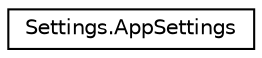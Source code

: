 digraph "Graphical Class Hierarchy"
{
  edge [fontname="Helvetica",fontsize="10",labelfontname="Helvetica",labelfontsize="10"];
  node [fontname="Helvetica",fontsize="10",shape=record];
  rankdir="LR";
  Node1 [label="Settings.AppSettings",height=0.2,width=0.4,color="black", fillcolor="white", style="filled",URL="$class_settings_1_1_app_settings.html"];
}
